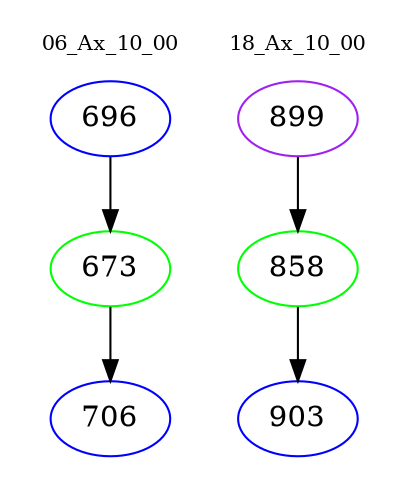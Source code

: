 digraph{
subgraph cluster_0 {
color = white
label = "06_Ax_10_00";
fontsize=10;
T0_696 [label="696", color="blue"]
T0_696 -> T0_673 [color="black"]
T0_673 [label="673", color="green"]
T0_673 -> T0_706 [color="black"]
T0_706 [label="706", color="blue"]
}
subgraph cluster_1 {
color = white
label = "18_Ax_10_00";
fontsize=10;
T1_899 [label="899", color="purple"]
T1_899 -> T1_858 [color="black"]
T1_858 [label="858", color="green"]
T1_858 -> T1_903 [color="black"]
T1_903 [label="903", color="blue"]
}
}

